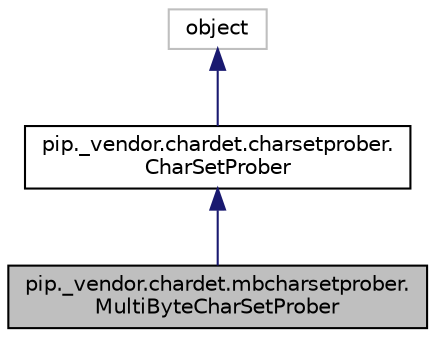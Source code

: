 digraph "pip._vendor.chardet.mbcharsetprober.MultiByteCharSetProber"
{
  edge [fontname="Helvetica",fontsize="10",labelfontname="Helvetica",labelfontsize="10"];
  node [fontname="Helvetica",fontsize="10",shape=record];
  Node10 [label="pip._vendor.chardet.mbcharsetprober.\lMultiByteCharSetProber",height=0.2,width=0.4,color="black", fillcolor="grey75", style="filled", fontcolor="black"];
  Node11 -> Node10 [dir="back",color="midnightblue",fontsize="10",style="solid",fontname="Helvetica"];
  Node11 [label="pip._vendor.chardet.charsetprober.\lCharSetProber",height=0.2,width=0.4,color="black", fillcolor="white", style="filled",URL="$classpip_1_1__vendor_1_1chardet_1_1charsetprober_1_1_char_set_prober.html"];
  Node12 -> Node11 [dir="back",color="midnightblue",fontsize="10",style="solid",fontname="Helvetica"];
  Node12 [label="object",height=0.2,width=0.4,color="grey75", fillcolor="white", style="filled"];
}
